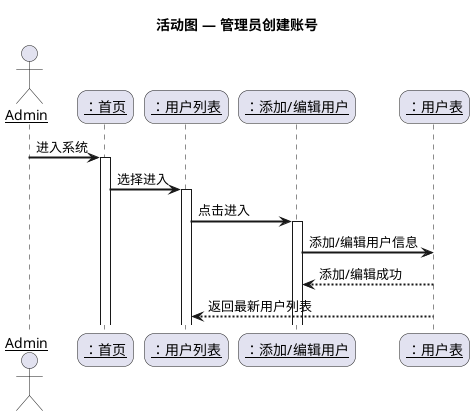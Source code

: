 @startuml
title 活动图 — 管理员创建账号
skinparam sequenceArrowThickness 2
skinparam roundcorner 20
skinparam maxmessagesize 60
skinparam sequenceParticipant underline

actor Admin
participant "：首页" as A
participant "：用户列表" as B
participant "：添加/编辑用户" as C
participant "：用户表" as D

Admin ->A : 进入系统
activate A

A ->B : 选择进入
activate B

B ->C : 点击进入
activate C

C ->D :添加/编辑用户信息

D -->C :添加/编辑成功
D -->B :返回最新用户列表
@enduml